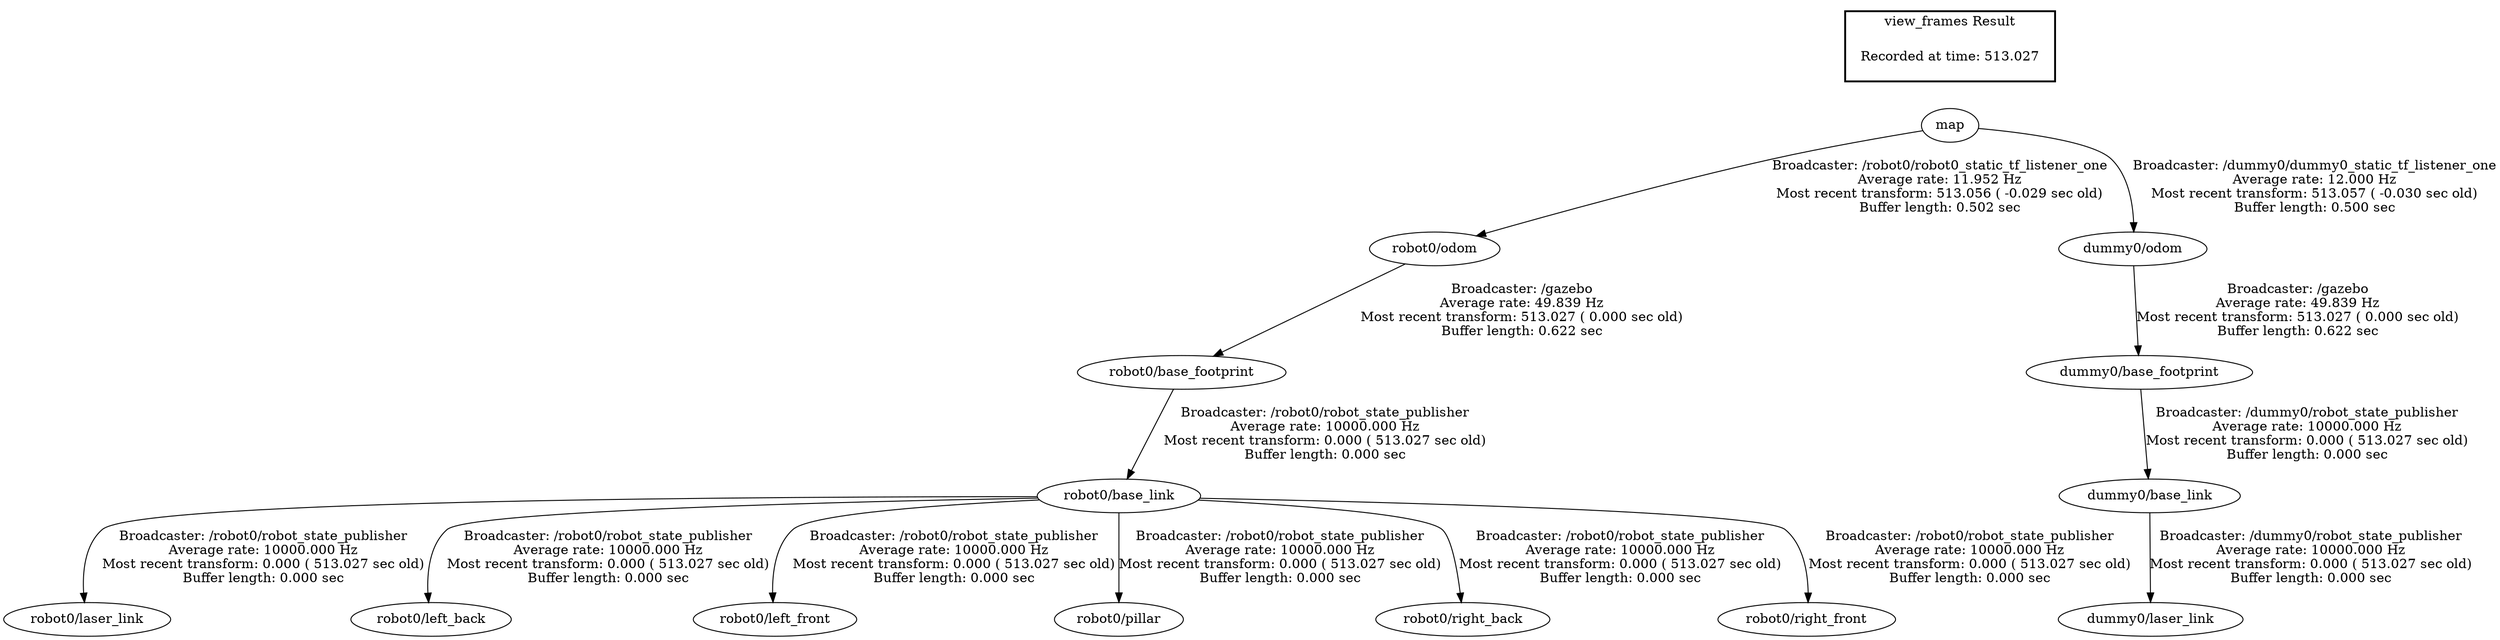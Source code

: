 digraph G {
"robot0/base_footprint" -> "robot0/base_link"[label="Broadcaster: /robot0/robot_state_publisher\nAverage rate: 10000.000 Hz\nMost recent transform: 0.000 ( 513.027 sec old)\nBuffer length: 0.000 sec\n"];
"robot0/odom" -> "robot0/base_footprint"[label="Broadcaster: /gazebo\nAverage rate: 49.839 Hz\nMost recent transform: 513.027 ( 0.000 sec old)\nBuffer length: 0.622 sec\n"];
"robot0/base_link" -> "robot0/laser_link"[label="Broadcaster: /robot0/robot_state_publisher\nAverage rate: 10000.000 Hz\nMost recent transform: 0.000 ( 513.027 sec old)\nBuffer length: 0.000 sec\n"];
"robot0/base_link" -> "robot0/left_back"[label="Broadcaster: /robot0/robot_state_publisher\nAverage rate: 10000.000 Hz\nMost recent transform: 0.000 ( 513.027 sec old)\nBuffer length: 0.000 sec\n"];
"robot0/base_link" -> "robot0/left_front"[label="Broadcaster: /robot0/robot_state_publisher\nAverage rate: 10000.000 Hz\nMost recent transform: 0.000 ( 513.027 sec old)\nBuffer length: 0.000 sec\n"];
"robot0/base_link" -> "robot0/pillar"[label="Broadcaster: /robot0/robot_state_publisher\nAverage rate: 10000.000 Hz\nMost recent transform: 0.000 ( 513.027 sec old)\nBuffer length: 0.000 sec\n"];
"robot0/base_link" -> "robot0/right_back"[label="Broadcaster: /robot0/robot_state_publisher\nAverage rate: 10000.000 Hz\nMost recent transform: 0.000 ( 513.027 sec old)\nBuffer length: 0.000 sec\n"];
"robot0/base_link" -> "robot0/right_front"[label="Broadcaster: /robot0/robot_state_publisher\nAverage rate: 10000.000 Hz\nMost recent transform: 0.000 ( 513.027 sec old)\nBuffer length: 0.000 sec\n"];
"dummy0/base_footprint" -> "dummy0/base_link"[label="Broadcaster: /dummy0/robot_state_publisher\nAverage rate: 10000.000 Hz\nMost recent transform: 0.000 ( 513.027 sec old)\nBuffer length: 0.000 sec\n"];
"dummy0/odom" -> "dummy0/base_footprint"[label="Broadcaster: /gazebo\nAverage rate: 49.839 Hz\nMost recent transform: 513.027 ( 0.000 sec old)\nBuffer length: 0.622 sec\n"];
"dummy0/base_link" -> "dummy0/laser_link"[label="Broadcaster: /dummy0/robot_state_publisher\nAverage rate: 10000.000 Hz\nMost recent transform: 0.000 ( 513.027 sec old)\nBuffer length: 0.000 sec\n"];
"map" -> "robot0/odom"[label="Broadcaster: /robot0/robot0_static_tf_listener_one\nAverage rate: 11.952 Hz\nMost recent transform: 513.056 ( -0.029 sec old)\nBuffer length: 0.502 sec\n"];
"map" -> "dummy0/odom"[label="Broadcaster: /dummy0/dummy0_static_tf_listener_one\nAverage rate: 12.000 Hz\nMost recent transform: 513.057 ( -0.030 sec old)\nBuffer length: 0.500 sec\n"];
edge [style=invis];
 subgraph cluster_legend { style=bold; color=black; label ="view_frames Result";
"Recorded at time: 513.027"[ shape=plaintext ] ;
 }->"map";
}